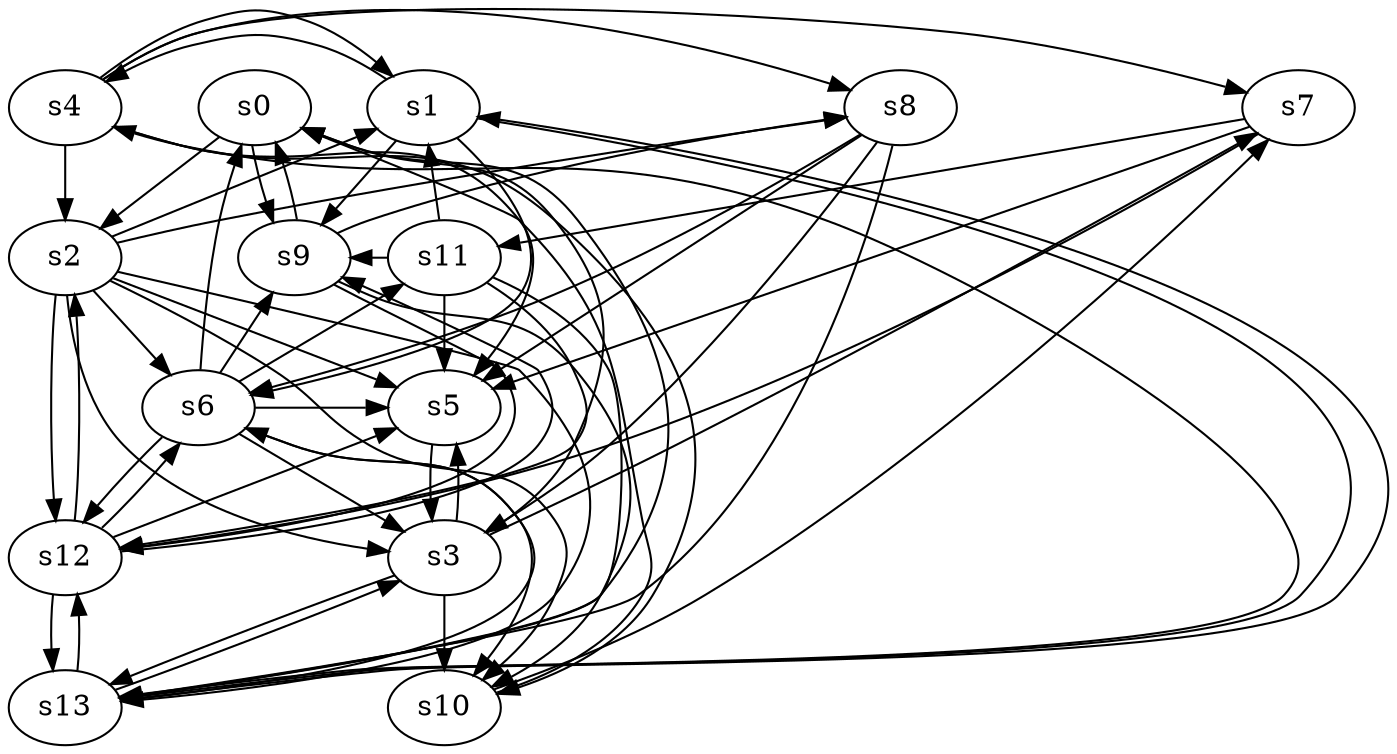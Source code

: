 digraph game_0691_complex_14 {
    s0 [name="s0", player=0];
    s1 [name="s1", player=1];
    s2 [name="s2", player=0, target=1];
    s3 [name="s3", player=1];
    s4 [name="s4", player=1];
    s5 [name="s5", player=0];
    s6 [name="s6", player=0];
    s7 [name="s7", player=0];
    s8 [name="s8", player=1];
    s9 [name="s9", player=0];
    s10 [name="s10", player=1, target=1];
    s11 [name="s11", player=0];
    s12 [name="s12", player=1, target=1];
    s13 [name="s13", player=0];

    s0 -> s2;
    s0 -> s9;
    s1 -> s4 [constraint="!(time % 2 == 0)"];
    s1 -> s6 [constraint="time % 3 == 0 || time % 5 == 0"];
    s1 -> s9 [constraint="time % 6 == 3"];
    s1 -> s13 [constraint="time % 2 == 0 && time % 3 == 2"];
    s2 -> s1 [constraint="time == 5 || time == 6 || time == 9 || time == 13"];
    s2 -> s3 [constraint="time % 8 == 5"];
    s2 -> s5 [constraint="!(time % 2 == 1)"];
    s2 -> s6;
    s2 -> s8 [constraint="time % 5 == 1 || time % 4 == 3"];
    s2 -> s10 [constraint="time == 7 || time == 15"];
    s2 -> s12;
    s2 -> s13 [constraint="time % 4 == 2"];
    s3 -> s0;
    s3 -> s5 [constraint="!(time % 5 == 3)"];
    s3 -> s7 [constraint="!(time % 3 == 2)"];
    s3 -> s10;
    s3 -> s13 [constraint="!(time % 6 == 1)"];
    s4 -> s1 [constraint="!(time % 4 == 0)"];
    s4 -> s2;
    s4 -> s5 [constraint="time % 5 == 3"];
    s4 -> s7 [constraint="time % 8 == 6"];
    s4 -> s8 [constraint="!(time % 5 == 4)"];
    s4 -> s10 [constraint="time % 3 == 0"];
    s5 -> s3;
    s6 -> s0;
    s6 -> s3;
    s6 -> s5 [constraint="time % 2 == 1 && time % 5 == 2"];
    s6 -> s9 [constraint="time % 5 == 0 || time % 4 == 0"];
    s6 -> s10 [constraint="time % 2 == 0 && time % 3 == 0"];
    s6 -> s11 [constraint="time == 8"];
    s6 -> s12;
    s7 -> s5 [constraint="time % 8 == 3"];
    s7 -> s11 [constraint="time % 3 == 1 || time % 4 == 3"];
    s7 -> s12 [constraint="time % 3 == 2"];
    s8 -> s3 [constraint="!(time % 5 == 4)"];
    s8 -> s5 [constraint="time % 3 == 0 || time % 2 == 0"];
    s8 -> s6 [constraint="time == 3 || time == 4"];
    s8 -> s13 [constraint="time % 4 == 3 || time % 5 == 4"];
    s9 -> s0 [constraint="time % 5 == 4"];
    s9 -> s8 [constraint="time % 7 == 1"];
    s9 -> s10 [constraint="time % 4 == 1 && time % 3 == 2"];
    s9 -> s12 [constraint="time % 6 == 0"];
    s10 -> s0 [constraint="time == 4 || time == 24"];
    s10 -> s7 [constraint="time % 8 == 1"];
    s11 -> s1 [constraint="time % 3 == 2 || time % 5 == 1"];
    s11 -> s5;
    s11 -> s9 [constraint="time % 5 == 2"];
    s11 -> s12 [constraint="time % 4 == 2 && time % 4 == 1"];
    s11 -> s13 [constraint="time % 2 == 1 && time % 4 == 0"];
    s12 -> s2;
    s12 -> s5 [constraint="time % 4 == 2 && time % 3 == 1"];
    s12 -> s6 [constraint="time == 2 || time == 4 || time == 5 || time == 9 || time == 14"];
    s12 -> s9 [constraint="time == 3 || time == 4 || time == 9 || time == 12"];
    s12 -> s13;
    s13 -> s0 [constraint="!(time % 3 == 0)"];
    s13 -> s1 [constraint="time % 2 == 1 && time % 3 == 0"];
    s13 -> s3 [constraint="time == 1 || time == 4 || time == 7 || time == 17"];
    s13 -> s4 [constraint="time == 1 || time == 3 || time == 9"];
    s13 -> s6 [constraint="!(time % 3 == 0)"];
    s13 -> s12 [constraint="!(time % 4 == 2)"];
}
